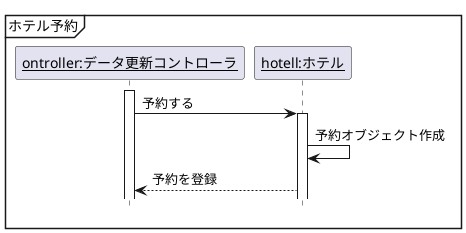 @startuml ホテル
hide footbox
participant "<u>ontroller:データ更新コントローラ</u>" as コントローラー
participant "<u>hotell:ホテル</u>" as ホテル
mainframe  ホテル予約
activate コントローラー
    コントローラー -> ホテル: 予約する
    activate ホテル
    ホテル -> ホテル: 予約オブジェクト作成
    コントローラー <-- ホテル:予約を登録
@enduml